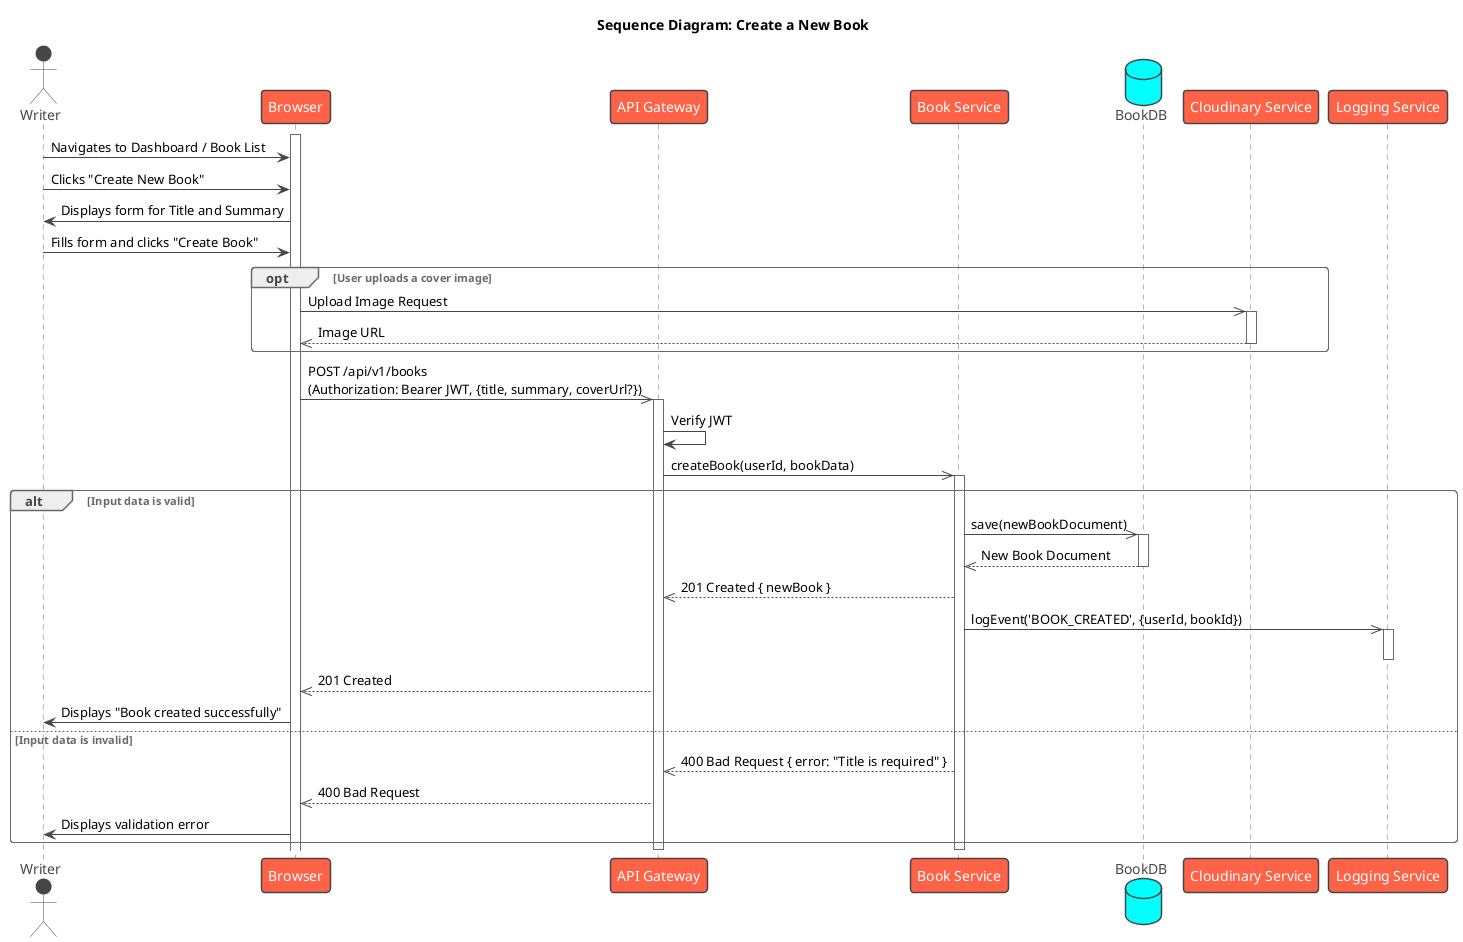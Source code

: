 @startuml
!theme vibrant

title Sequence Diagram: Create a New Book


actor "Writer" as User
participant "Browser" as Browser
participant "API Gateway" as Gateway
participant "Book Service" as BookService
database "BookDB" as BookDB
participant "Cloudinary Service" as Cloudinary
participant "Logging Service" as LoggingService

activate Browser
User -> Browser : Navigates to Dashboard / Book List
' ... initial book list is loaded ...

User -> Browser : Clicks "Create New Book"
Browser -> User : Displays form for Title and Summary

User -> Browser : Fills form and clicks "Create Book"

opt User uploads a cover image
    Browser ->> Cloudinary : Upload Image Request
    activate Cloudinary
    Cloudinary -->> Browser : Image URL
    deactivate Cloudinary
end

Browser ->> Gateway : POST /api/v1/books\n(Authorization: Bearer JWT, {title, summary, coverUrl?})
activate Gateway
Gateway -> Gateway : Verify JWT
Gateway ->> BookService : createBook(userId, bookData)
activate BookService

alt Input data is valid
    BookService ->> BookDB : save(newBookDocument)
    activate BookDB
    BookDB -->> BookService : New Book Document
    deactivate BookDB

    BookService -->> Gateway : 201 Created { newBook }
    
    ' Asynchronous Logging
    BookService ->> LoggingService : logEvent('BOOK_CREATED', {userId, bookId})
    activate LoggingService
    deactivate LoggingService

    Gateway -->> Browser : 201 Created
    Browser -> User : Displays "Book created successfully"
else Input data is invalid
    BookService -->> Gateway : 400 Bad Request { error: "Title is required" }
    Gateway -->> Browser : 400 Bad Request
    Browser -> User : Displays validation error
end
deactivate BookService
deactivate Gateway

@enduml
